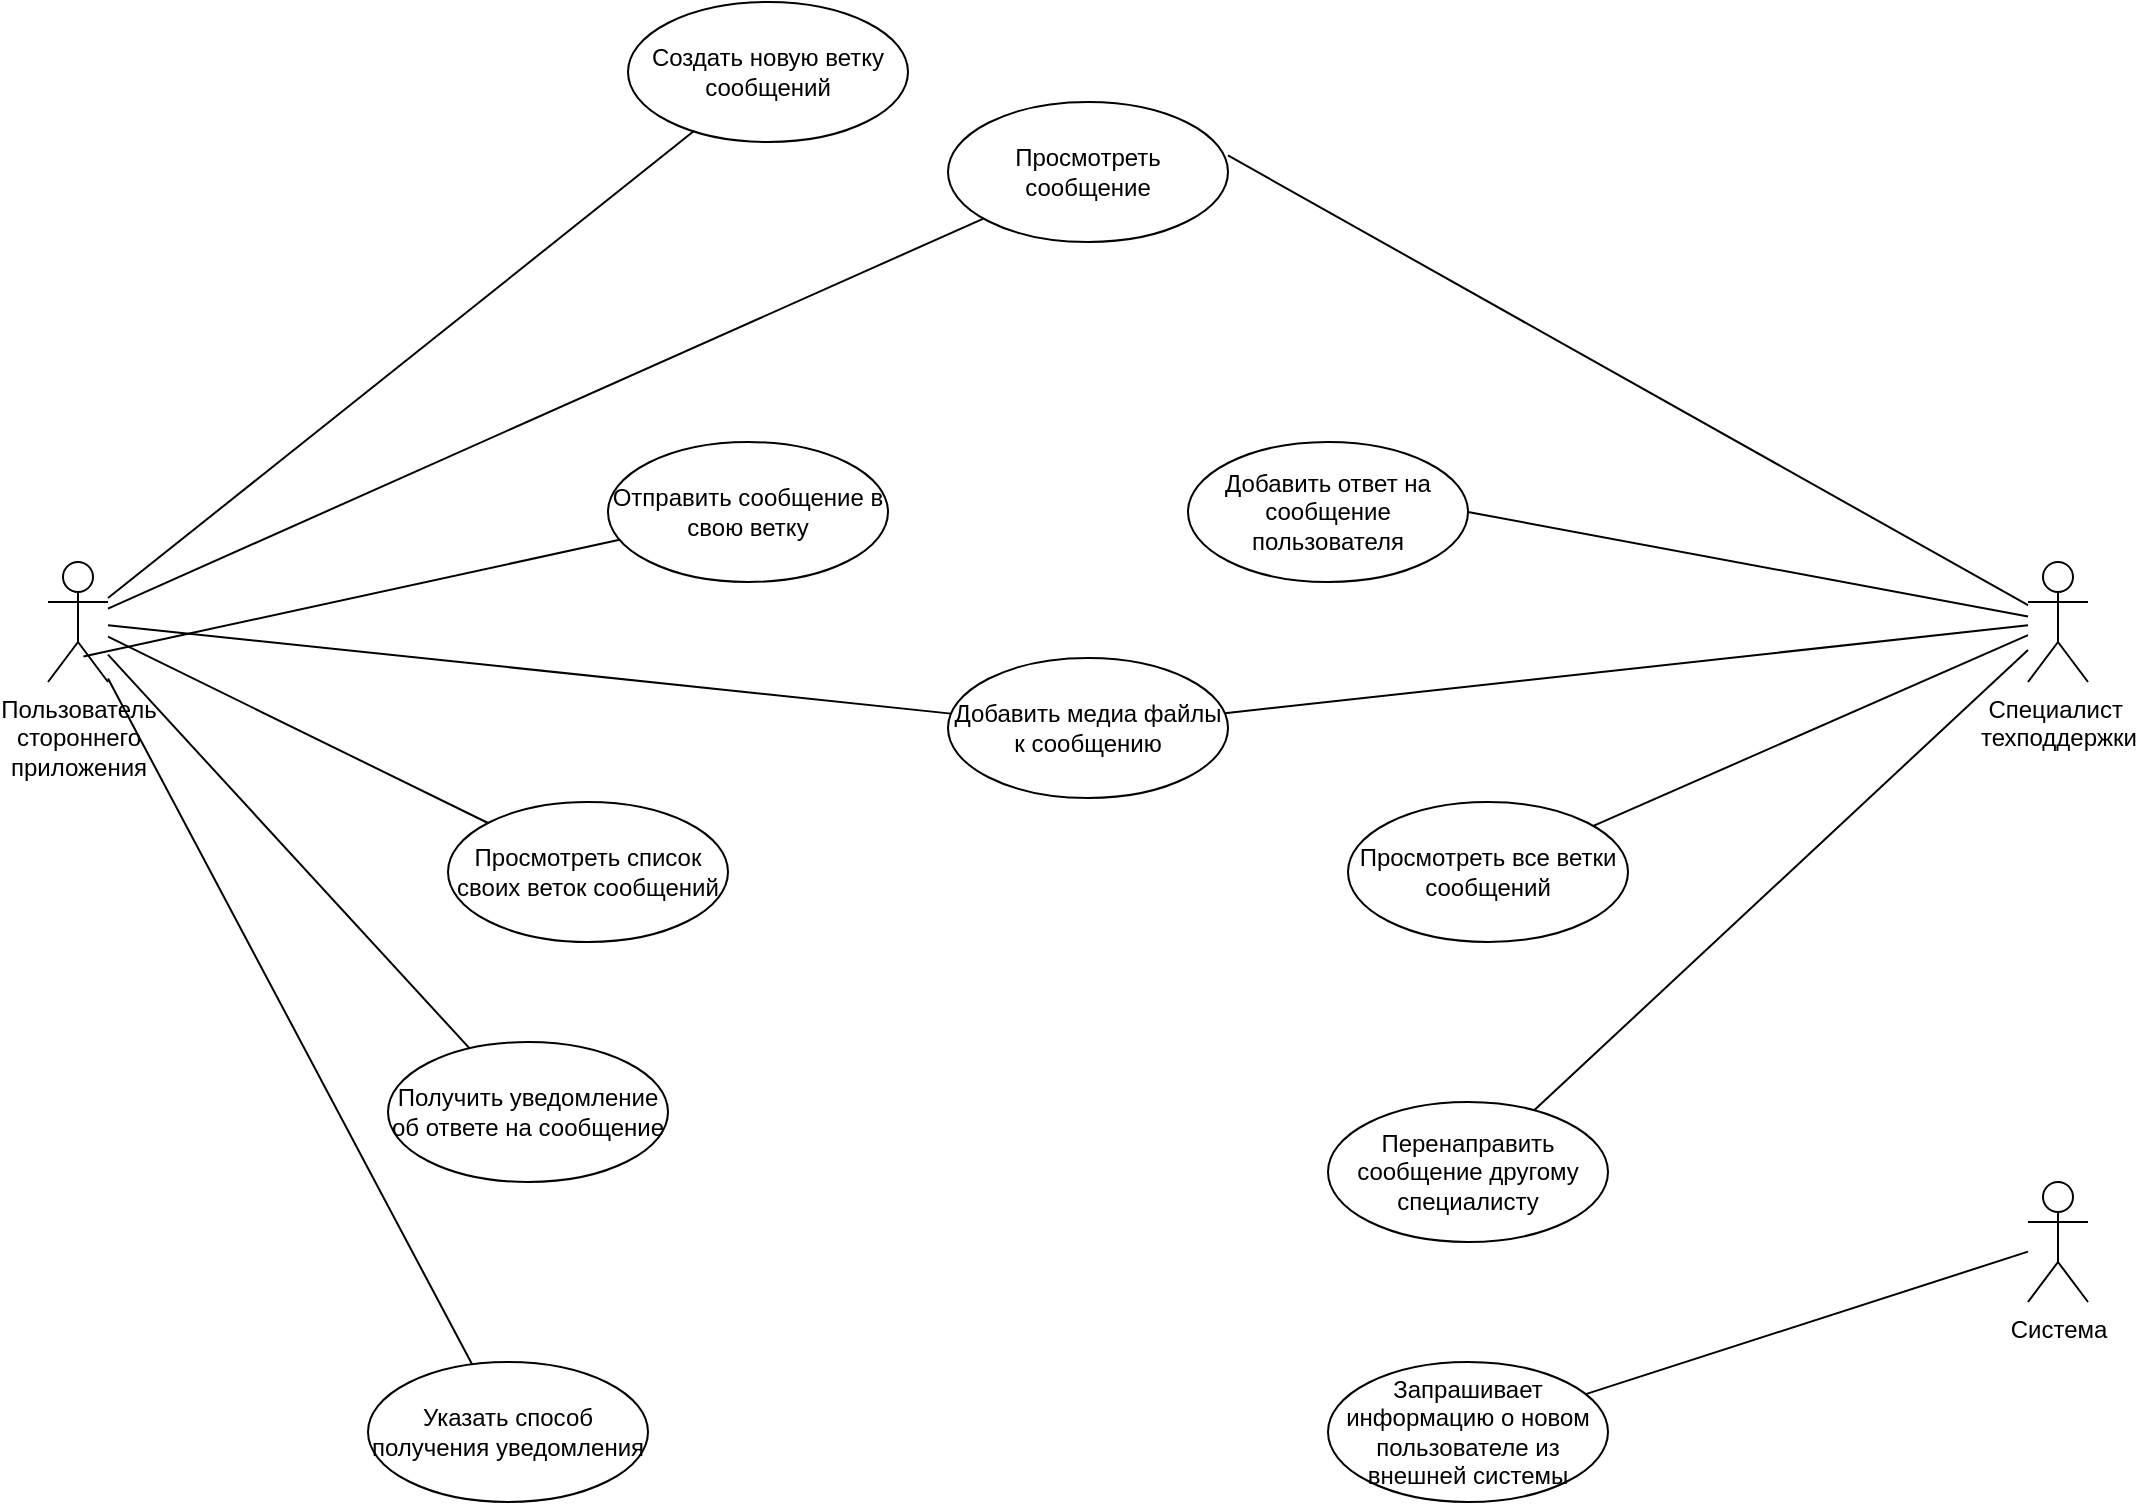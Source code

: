 <mxfile version="24.5.4" type="github" pages="3">
  <diagram name="UseCase" id="dT4z-n9Dm4nn1qvsIWwD">
    <mxGraphModel dx="1691" dy="878" grid="1" gridSize="10" guides="1" tooltips="1" connect="1" arrows="1" fold="1" page="1" pageScale="1" pageWidth="1169" pageHeight="827" math="0" shadow="0">
      <root>
        <mxCell id="0" />
        <mxCell id="1" parent="0" />
        <mxCell id="COTbKCmbvgxTM8mm0NBm-1" value="Пользователь&lt;div&gt;стороннего&lt;br&gt;&lt;div&gt;приложения&lt;br&gt;&lt;/div&gt;&lt;/div&gt;" style="shape=umlActor;verticalLabelPosition=bottom;verticalAlign=top;html=1;" vertex="1" parent="1">
          <mxGeometry x="90" y="330" width="30" height="60" as="geometry" />
        </mxCell>
        <mxCell id="COTbKCmbvgxTM8mm0NBm-2" value="Специалист&amp;nbsp;&lt;div&gt;техподдержки&lt;/div&gt;" style="shape=umlActor;verticalLabelPosition=bottom;verticalAlign=top;html=1;" vertex="1" parent="1">
          <mxGeometry x="1080" y="330" width="30" height="60" as="geometry" />
        </mxCell>
        <mxCell id="COTbKCmbvgxTM8mm0NBm-3" value="Создать новую ветку сообщений" style="ellipse;whiteSpace=wrap;html=1;" vertex="1" parent="1">
          <mxGeometry x="380" y="50" width="140" height="70" as="geometry" />
        </mxCell>
        <mxCell id="COTbKCmbvgxTM8mm0NBm-6" value="Отправить сообщение в свою ветку" style="ellipse;whiteSpace=wrap;html=1;" vertex="1" parent="1">
          <mxGeometry x="370" y="270" width="140" height="70" as="geometry" />
        </mxCell>
        <mxCell id="COTbKCmbvgxTM8mm0NBm-8" value="" style="endArrow=none;html=1;rounded=0;exitX=0.59;exitY=0.788;exitDx=0;exitDy=0;exitPerimeter=0;" edge="1" parent="1" source="COTbKCmbvgxTM8mm0NBm-1" target="COTbKCmbvgxTM8mm0NBm-6">
          <mxGeometry width="50" height="50" relative="1" as="geometry">
            <mxPoint x="670" y="421" as="sourcePoint" />
            <mxPoint x="398.382" y="262.608" as="targetPoint" />
          </mxGeometry>
        </mxCell>
        <mxCell id="COTbKCmbvgxTM8mm0NBm-9" value="" style="endArrow=none;html=1;rounded=0;" edge="1" parent="1" source="COTbKCmbvgxTM8mm0NBm-1" target="COTbKCmbvgxTM8mm0NBm-3">
          <mxGeometry width="50" height="50" relative="1" as="geometry">
            <mxPoint x="670" y="420" as="sourcePoint" />
            <mxPoint x="720" y="370" as="targetPoint" />
          </mxGeometry>
        </mxCell>
        <mxCell id="COTbKCmbvgxTM8mm0NBm-10" value="Добавить медиа файлы к сообщению" style="ellipse;whiteSpace=wrap;html=1;" vertex="1" parent="1">
          <mxGeometry x="540" y="378" width="140" height="70" as="geometry" />
        </mxCell>
        <mxCell id="COTbKCmbvgxTM8mm0NBm-11" value="Добавить ответ на сообщение пользователя" style="ellipse;whiteSpace=wrap;html=1;" vertex="1" parent="1">
          <mxGeometry x="660" y="270" width="140" height="70" as="geometry" />
        </mxCell>
        <mxCell id="COTbKCmbvgxTM8mm0NBm-12" value="Просмотреть список своих веток сообщений" style="ellipse;whiteSpace=wrap;html=1;" vertex="1" parent="1">
          <mxGeometry x="290" y="450" width="140" height="70" as="geometry" />
        </mxCell>
        <mxCell id="COTbKCmbvgxTM8mm0NBm-13" value="Просмотреть все ветки сообщений" style="ellipse;whiteSpace=wrap;html=1;" vertex="1" parent="1">
          <mxGeometry x="740" y="450" width="140" height="70" as="geometry" />
        </mxCell>
        <mxCell id="COTbKCmbvgxTM8mm0NBm-14" value="Получить уведомление об ответе на сообщение" style="ellipse;whiteSpace=wrap;html=1;" vertex="1" parent="1">
          <mxGeometry x="260" y="570" width="140" height="70" as="geometry" />
        </mxCell>
        <mxCell id="COTbKCmbvgxTM8mm0NBm-15" value="" style="endArrow=none;html=1;rounded=0;exitX=1;exitY=0.5;exitDx=0;exitDy=0;" edge="1" parent="1" source="COTbKCmbvgxTM8mm0NBm-11" target="COTbKCmbvgxTM8mm0NBm-2">
          <mxGeometry width="50" height="50" relative="1" as="geometry">
            <mxPoint x="801.677" y="242.553" as="sourcePoint" />
            <mxPoint x="720" y="371" as="targetPoint" />
          </mxGeometry>
        </mxCell>
        <mxCell id="COTbKCmbvgxTM8mm0NBm-16" value="" style="endArrow=none;html=1;rounded=0;" edge="1" parent="1" source="COTbKCmbvgxTM8mm0NBm-13" target="COTbKCmbvgxTM8mm0NBm-2">
          <mxGeometry width="50" height="50" relative="1" as="geometry">
            <mxPoint x="670" y="421" as="sourcePoint" />
            <mxPoint x="720" y="371" as="targetPoint" />
          </mxGeometry>
        </mxCell>
        <mxCell id="COTbKCmbvgxTM8mm0NBm-17" value="" style="endArrow=none;html=1;rounded=0;" edge="1" parent="1" source="COTbKCmbvgxTM8mm0NBm-10" target="COTbKCmbvgxTM8mm0NBm-2">
          <mxGeometry width="50" height="50" relative="1" as="geometry">
            <mxPoint x="670" y="421" as="sourcePoint" />
            <mxPoint x="720" y="371" as="targetPoint" />
          </mxGeometry>
        </mxCell>
        <mxCell id="COTbKCmbvgxTM8mm0NBm-18" value="" style="endArrow=none;html=1;rounded=0;" edge="1" parent="1" source="COTbKCmbvgxTM8mm0NBm-1" target="COTbKCmbvgxTM8mm0NBm-10">
          <mxGeometry width="50" height="50" relative="1" as="geometry">
            <mxPoint x="670" y="421" as="sourcePoint" />
            <mxPoint x="720" y="371" as="targetPoint" />
          </mxGeometry>
        </mxCell>
        <mxCell id="COTbKCmbvgxTM8mm0NBm-19" value="" style="endArrow=none;html=1;rounded=0;" edge="1" parent="1" source="COTbKCmbvgxTM8mm0NBm-1" target="COTbKCmbvgxTM8mm0NBm-12">
          <mxGeometry width="50" height="50" relative="1" as="geometry">
            <mxPoint x="670" y="421" as="sourcePoint" />
            <mxPoint x="720" y="371" as="targetPoint" />
          </mxGeometry>
        </mxCell>
        <mxCell id="COTbKCmbvgxTM8mm0NBm-20" value="" style="endArrow=none;html=1;rounded=0;" edge="1" parent="1" source="COTbKCmbvgxTM8mm0NBm-1" target="COTbKCmbvgxTM8mm0NBm-14">
          <mxGeometry width="50" height="50" relative="1" as="geometry">
            <mxPoint x="670" y="420" as="sourcePoint" />
            <mxPoint x="720" y="370" as="targetPoint" />
          </mxGeometry>
        </mxCell>
        <mxCell id="COTbKCmbvgxTM8mm0NBm-21" value="Перенаправить сообщение другому специалисту" style="ellipse;whiteSpace=wrap;html=1;" vertex="1" parent="1">
          <mxGeometry x="730" y="600" width="140" height="70" as="geometry" />
        </mxCell>
        <mxCell id="COTbKCmbvgxTM8mm0NBm-22" value="" style="endArrow=none;html=1;rounded=0;" edge="1" parent="1" source="COTbKCmbvgxTM8mm0NBm-21" target="COTbKCmbvgxTM8mm0NBm-2">
          <mxGeometry width="50" height="50" relative="1" as="geometry">
            <mxPoint x="670" y="420" as="sourcePoint" />
            <mxPoint x="720" y="370" as="targetPoint" />
          </mxGeometry>
        </mxCell>
        <mxCell id="COTbKCmbvgxTM8mm0NBm-24" value="Указать способ получения уведомления" style="ellipse;whiteSpace=wrap;html=1;" vertex="1" parent="1">
          <mxGeometry x="250" y="730" width="140" height="70" as="geometry" />
        </mxCell>
        <mxCell id="COTbKCmbvgxTM8mm0NBm-25" value="" style="endArrow=none;html=1;rounded=0;" edge="1" parent="1" source="COTbKCmbvgxTM8mm0NBm-1" target="COTbKCmbvgxTM8mm0NBm-24">
          <mxGeometry width="50" height="50" relative="1" as="geometry">
            <mxPoint x="670" y="420" as="sourcePoint" />
            <mxPoint x="720" y="370" as="targetPoint" />
          </mxGeometry>
        </mxCell>
        <mxCell id="COTbKCmbvgxTM8mm0NBm-26" value="Просмотреть сообщение" style="ellipse;whiteSpace=wrap;html=1;" vertex="1" parent="1">
          <mxGeometry x="540" y="100" width="140" height="70" as="geometry" />
        </mxCell>
        <mxCell id="COTbKCmbvgxTM8mm0NBm-27" value="" style="endArrow=none;html=1;rounded=0;" edge="1" parent="1" source="COTbKCmbvgxTM8mm0NBm-1" target="COTbKCmbvgxTM8mm0NBm-26">
          <mxGeometry width="50" height="50" relative="1" as="geometry">
            <mxPoint x="670" y="420" as="sourcePoint" />
            <mxPoint x="720" y="370" as="targetPoint" />
          </mxGeometry>
        </mxCell>
        <mxCell id="COTbKCmbvgxTM8mm0NBm-28" value="" style="endArrow=none;html=1;rounded=0;exitX=1;exitY=0.382;exitDx=0;exitDy=0;exitPerimeter=0;" edge="1" parent="1" source="COTbKCmbvgxTM8mm0NBm-26" target="COTbKCmbvgxTM8mm0NBm-2">
          <mxGeometry width="50" height="50" relative="1" as="geometry">
            <mxPoint x="670" y="420" as="sourcePoint" />
            <mxPoint x="720" y="370" as="targetPoint" />
          </mxGeometry>
        </mxCell>
        <mxCell id="w7ZiDRqTjVx5oelL68iP-1" value="Система" style="shape=umlActor;verticalLabelPosition=bottom;verticalAlign=top;html=1;" vertex="1" parent="1">
          <mxGeometry x="1080" y="640" width="30" height="60" as="geometry" />
        </mxCell>
        <mxCell id="w7ZiDRqTjVx5oelL68iP-2" value="Запрашивает информацию о новом пользователе из внешней системы" style="ellipse;whiteSpace=wrap;html=1;" vertex="1" parent="1">
          <mxGeometry x="730" y="730" width="140" height="70" as="geometry" />
        </mxCell>
        <mxCell id="w7ZiDRqTjVx5oelL68iP-3" value="" style="endArrow=none;html=1;rounded=0;" edge="1" parent="1" source="w7ZiDRqTjVx5oelL68iP-2" target="w7ZiDRqTjVx5oelL68iP-1">
          <mxGeometry width="50" height="50" relative="1" as="geometry">
            <mxPoint x="670" y="540" as="sourcePoint" />
            <mxPoint x="720" y="490" as="targetPoint" />
          </mxGeometry>
        </mxCell>
      </root>
    </mxGraphModel>
  </diagram>
  <diagram id="sGwy-aG1SdwQxyOtd5P0" name="Аутентификация приложений">
    <mxGraphModel dx="1524" dy="878" grid="1" gridSize="10" guides="1" tooltips="1" connect="1" arrows="1" fold="1" page="1" pageScale="1" pageWidth="1169" pageHeight="827" math="0" shadow="0">
      <root>
        <mxCell id="0" />
        <mxCell id="1" parent="0" />
        <mxCell id="J9kptS9C76BoGvd7A87M-25" value="" style="rounded=0;whiteSpace=wrap;html=1;fillColor=#dae8fc;strokeColor=#6c8ebf;" vertex="1" parent="1">
          <mxGeometry x="4.53" y="160" width="555.47" height="640" as="geometry" />
        </mxCell>
        <mxCell id="J9kptS9C76BoGvd7A87M-24" value="" style="rounded=0;whiteSpace=wrap;html=1;fillColor=#f8cecc;strokeColor=#b85450;" vertex="1" parent="1">
          <mxGeometry x="680" y="150" width="480" height="650" as="geometry" />
        </mxCell>
        <mxCell id="J9kptS9C76BoGvd7A87M-1" value="Приложение" style="image;sketch=0;aspect=fixed;html=1;points=[];align=center;fontSize=12;image=img/lib/mscae/CustomDomain.svg;" vertex="1" parent="1">
          <mxGeometry x="185" y="200" width="119.05" height="100" as="geometry" />
        </mxCell>
        <mxCell id="J9kptS9C76BoGvd7A87M-2" value="Основной&amp;nbsp;&lt;div&gt;backend&amp;nbsp;&lt;/div&gt;&lt;div&gt;приложения&lt;/div&gt;" style="image;sketch=0;aspect=fixed;html=1;points=[];align=center;fontSize=12;image=img/lib/mscae/App_Services.svg;" vertex="1" parent="1">
          <mxGeometry x="219.53" y="528" width="50" height="50" as="geometry" />
        </mxCell>
        <mxCell id="J9kptS9C76BoGvd7A87M-3" value="UI для&amp;nbsp;&lt;div&gt;ввода логина/пароля&lt;/div&gt;" style="image;sketch=0;aspect=fixed;html=1;points=[];align=center;fontSize=12;image=img/lib/mscae/CustomDomain.svg;" vertex="1" parent="1">
          <mxGeometry x="805" y="200" width="119.05" height="100" as="geometry" />
        </mxCell>
        <mxCell id="J9kptS9C76BoGvd7A87M-4" value="Backend сервиса&amp;nbsp;&lt;div&gt;авторизации&lt;/div&gt;" style="image;sketch=0;aspect=fixed;html=1;points=[];align=center;fontSize=12;image=img/lib/mscae/App_Services.svg;" vertex="1" parent="1">
          <mxGeometry x="839.53" y="520" width="50" height="50" as="geometry" />
        </mxCell>
        <mxCell id="J9kptS9C76BoGvd7A87M-5" value="Основная БД&lt;div&gt;приложения&lt;/div&gt;" style="image;sketch=0;aspect=fixed;html=1;points=[];align=center;fontSize=12;image=img/lib/mscae/SQL_Servers.svg;" vertex="1" parent="1">
          <mxGeometry x="385" y="630" width="50" height="50" as="geometry" />
        </mxCell>
        <mxCell id="J9kptS9C76BoGvd7A87M-6" value="БД сервиса&amp;nbsp;&lt;div&gt;авторизации&lt;/div&gt;" style="image;sketch=0;aspect=fixed;html=1;points=[];align=center;fontSize=12;image=img/lib/mscae/SQL_Servers.svg;" vertex="1" parent="1">
          <mxGeometry x="715" y="630" width="50" height="50" as="geometry" />
        </mxCell>
        <mxCell id="J9kptS9C76BoGvd7A87M-7" value="" style="endArrow=classic;html=1;rounded=0;" edge="1" parent="1" source="J9kptS9C76BoGvd7A87M-1" target="J9kptS9C76BoGvd7A87M-3">
          <mxGeometry width="50" height="50" relative="1" as="geometry">
            <mxPoint x="495" y="480" as="sourcePoint" />
            <mxPoint x="545" y="430" as="targetPoint" />
            <Array as="points">
              <mxPoint x="245" y="110" />
              <mxPoint x="865" y="110" />
            </Array>
          </mxGeometry>
        </mxCell>
        <mxCell id="J9kptS9C76BoGvd7A87M-8" value="1) Основное приложение перенаправляет пользователя&amp;nbsp;&lt;div&gt;на специальный сайт для ввода логина/пароля&lt;/div&gt;" style="edgeLabel;html=1;align=center;verticalAlign=middle;resizable=0;points=[];" vertex="1" connectable="0" parent="J9kptS9C76BoGvd7A87M-7">
          <mxGeometry x="-0.299" y="-2" relative="1" as="geometry">
            <mxPoint as="offset" />
          </mxGeometry>
        </mxCell>
        <mxCell id="J9kptS9C76BoGvd7A87M-10" value="" style="endArrow=classic;html=1;rounded=0;" edge="1" parent="1" source="J9kptS9C76BoGvd7A87M-3" target="J9kptS9C76BoGvd7A87M-4">
          <mxGeometry width="50" height="50" relative="1" as="geometry">
            <mxPoint x="495" y="480" as="sourcePoint" />
            <mxPoint x="545" y="430" as="targetPoint" />
          </mxGeometry>
        </mxCell>
        <mxCell id="J9kptS9C76BoGvd7A87M-11" value="2) у сервиса запрашивается правильность&lt;div&gt;полученных credentials (креды)&lt;/div&gt;" style="edgeLabel;html=1;align=center;verticalAlign=middle;resizable=0;points=[];" vertex="1" connectable="0" parent="J9kptS9C76BoGvd7A87M-10">
          <mxGeometry x="-0.073" y="1" relative="1" as="geometry">
            <mxPoint as="offset" />
          </mxGeometry>
        </mxCell>
        <mxCell id="J9kptS9C76BoGvd7A87M-12" value="" style="endArrow=classic;html=1;rounded=0;" edge="1" parent="1" source="J9kptS9C76BoGvd7A87M-4" target="J9kptS9C76BoGvd7A87M-3">
          <mxGeometry width="50" height="50" relative="1" as="geometry">
            <mxPoint x="675" y="530" as="sourcePoint" />
            <mxPoint x="545" y="430" as="targetPoint" />
            <Array as="points">
              <mxPoint x="1065" y="550" />
              <mxPoint x="1065" y="250" />
            </Array>
          </mxGeometry>
        </mxCell>
        <mxCell id="J9kptS9C76BoGvd7A87M-13" value="3) Если все ОК заводится сессия в&amp;nbsp;&lt;div&gt;редисе + пользаку отдаётся кука с&amp;nbsp;&lt;/div&gt;&lt;div&gt;зашифрованным и&amp;nbsp;&lt;/div&gt;&lt;div&gt;подписанным session_id&lt;br&gt;&lt;/div&gt;" style="edgeLabel;html=1;align=center;verticalAlign=middle;resizable=0;points=[];" vertex="1" connectable="0" parent="J9kptS9C76BoGvd7A87M-12">
          <mxGeometry x="0.116" y="-1" relative="1" as="geometry">
            <mxPoint as="offset" />
          </mxGeometry>
        </mxCell>
        <mxCell id="J9kptS9C76BoGvd7A87M-14" value="" style="endArrow=classic;html=1;rounded=0;" edge="1" parent="1" source="J9kptS9C76BoGvd7A87M-3" target="J9kptS9C76BoGvd7A87M-1">
          <mxGeometry width="50" height="50" relative="1" as="geometry">
            <mxPoint x="715" y="290" as="sourcePoint" />
            <mxPoint x="365" y="230" as="targetPoint" />
          </mxGeometry>
        </mxCell>
        <mxCell id="J9kptS9C76BoGvd7A87M-15" value="4) Возвращает одноразовый код, который уже обменивается на jwt;" style="edgeLabel;html=1;align=center;verticalAlign=middle;resizable=0;points=[];" vertex="1" connectable="0" parent="J9kptS9C76BoGvd7A87M-14">
          <mxGeometry x="0.005" y="2" relative="1" as="geometry">
            <mxPoint as="offset" />
          </mxGeometry>
        </mxCell>
        <mxCell id="J9kptS9C76BoGvd7A87M-16" value="" style="endArrow=classic;startArrow=classic;html=1;rounded=0;entryX=0.02;entryY=0.48;entryDx=0;entryDy=0;entryPerimeter=0;" edge="1" parent="1" source="J9kptS9C76BoGvd7A87M-5" target="J9kptS9C76BoGvd7A87M-6">
          <mxGeometry width="50" height="50" relative="1" as="geometry">
            <mxPoint x="715" y="470" as="sourcePoint" />
            <mxPoint x="765" y="420" as="targetPoint" />
          </mxGeometry>
        </mxCell>
        <mxCell id="J9kptS9C76BoGvd7A87M-17" value="Работает какая то синхронизация&amp;nbsp;&lt;div&gt;по пользователям приложения,&amp;nbsp;&lt;/div&gt;&lt;div&gt;т.к. они хранятся в обеих системах&lt;/div&gt;" style="edgeLabel;html=1;align=center;verticalAlign=middle;resizable=0;points=[];" vertex="1" connectable="0" parent="J9kptS9C76BoGvd7A87M-16">
          <mxGeometry x="-0.075" y="-2" relative="1" as="geometry">
            <mxPoint as="offset" />
          </mxGeometry>
        </mxCell>
        <mxCell id="J9kptS9C76BoGvd7A87M-18" value="" style="endArrow=classic;html=1;rounded=0;exitX=0.509;exitY=0.8;exitDx=0;exitDy=0;exitPerimeter=0;" edge="1" parent="1" source="J9kptS9C76BoGvd7A87M-4" target="J9kptS9C76BoGvd7A87M-6">
          <mxGeometry width="50" height="50" relative="1" as="geometry">
            <mxPoint x="715" y="470" as="sourcePoint" />
            <mxPoint x="765" y="420" as="targetPoint" />
          </mxGeometry>
        </mxCell>
        <mxCell id="J9kptS9C76BoGvd7A87M-19" value="" style="endArrow=classic;html=1;rounded=0;" edge="1" parent="1" source="J9kptS9C76BoGvd7A87M-1" target="J9kptS9C76BoGvd7A87M-2">
          <mxGeometry width="50" height="50" relative="1" as="geometry">
            <mxPoint x="765" y="470" as="sourcePoint" />
            <mxPoint x="815" y="420" as="targetPoint" />
            <Array as="points">
              <mxPoint x="105" y="250" />
              <mxPoint x="105" y="550" />
            </Array>
          </mxGeometry>
        </mxCell>
        <mxCell id="J9kptS9C76BoGvd7A87M-20" value="5) Приложение (UI) использует&amp;nbsp;&lt;div&gt;данный jwt для&amp;nbsp;&lt;/div&gt;&lt;div&gt;аутентификации в бэкенде&lt;/div&gt;" style="edgeLabel;html=1;align=center;verticalAlign=middle;resizable=0;points=[];" vertex="1" connectable="0" parent="J9kptS9C76BoGvd7A87M-19">
          <mxGeometry x="-0.191" relative="1" as="geometry">
            <mxPoint as="offset" />
          </mxGeometry>
        </mxCell>
        <mxCell id="J9kptS9C76BoGvd7A87M-21" value="" style="endArrow=classic;startArrow=classic;html=1;rounded=0;entryX=0.004;entryY=0.44;entryDx=0;entryDy=0;entryPerimeter=0;" edge="1" parent="1" source="J9kptS9C76BoGvd7A87M-2" target="J9kptS9C76BoGvd7A87M-5">
          <mxGeometry width="50" height="50" relative="1" as="geometry">
            <mxPoint x="245" y="590" as="sourcePoint" />
            <mxPoint x="295" y="540" as="targetPoint" />
          </mxGeometry>
        </mxCell>
        <mxCell id="J9kptS9C76BoGvd7A87M-22" value="" style="endArrow=classic;html=1;rounded=0;" edge="1" parent="1" source="J9kptS9C76BoGvd7A87M-2" target="J9kptS9C76BoGvd7A87M-1">
          <mxGeometry width="50" height="50" relative="1" as="geometry">
            <mxPoint x="455" y="510" as="sourcePoint" />
            <mxPoint x="505" y="460" as="targetPoint" />
            <Array as="points">
              <mxPoint x="375" y="550" />
              <mxPoint x="375" y="250" />
            </Array>
          </mxGeometry>
        </mxCell>
        <mxCell id="J9kptS9C76BoGvd7A87M-23" value="6) backend на основе&amp;nbsp;&lt;div&gt;токена подтверждает подлинность&amp;nbsp;&lt;/div&gt;&lt;div&gt;пользователя и дальше&amp;nbsp;&lt;/div&gt;&lt;div&gt;производит проверку прав доступа&lt;/div&gt;" style="edgeLabel;html=1;align=center;verticalAlign=middle;resizable=0;points=[];" vertex="1" connectable="0" parent="J9kptS9C76BoGvd7A87M-22">
          <mxGeometry x="0.116" relative="1" as="geometry">
            <mxPoint as="offset" />
          </mxGeometry>
        </mxCell>
      </root>
    </mxGraphModel>
  </diagram>
  <diagram id="7TkBsIDImTZ4kCWhit2y" name="Последовательность">
    <mxGraphModel dx="1306" dy="678" grid="1" gridSize="10" guides="1" tooltips="1" connect="1" arrows="1" fold="1" page="1" pageScale="1" pageWidth="1169" pageHeight="827" math="0" shadow="0">
      <root>
        <mxCell id="0" />
        <mxCell id="1" parent="0" />
        <mxCell id="0tCpti0_q01T19mOi2_m-1" value="Пользователь&lt;div&gt;внешнего приложения&lt;/div&gt;" style="shape=umlLifeline;perimeter=lifelinePerimeter;whiteSpace=wrap;html=1;container=1;dropTarget=0;collapsible=0;recursiveResize=0;outlineConnect=0;portConstraint=eastwest;newEdgeStyle={&quot;curved&quot;:0,&quot;rounded&quot;:0};" vertex="1" parent="1">
          <mxGeometry x="60" y="50" width="100" height="760" as="geometry" />
        </mxCell>
        <mxCell id="0tCpti0_q01T19mOi2_m-5" value="" style="html=1;points=[[0,0,0,0,5],[0,1,0,0,-5],[1,0,0,0,5],[1,1,0,0,-5]];perimeter=orthogonalPerimeter;outlineConnect=0;targetShapes=umlLifeline;portConstraint=eastwest;newEdgeStyle={&quot;curved&quot;:0,&quot;rounded&quot;:0};" vertex="1" parent="0tCpti0_q01T19mOi2_m-1">
          <mxGeometry x="45" y="80" width="10" height="80" as="geometry" />
        </mxCell>
        <mxCell id="0tCpti0_q01T19mOi2_m-12" value="" style="html=1;points=[[0,0,0,0,5],[0,1,0,0,-5],[1,0,0,0,5],[1,1,0,0,-5]];perimeter=orthogonalPerimeter;outlineConnect=0;targetShapes=umlLifeline;portConstraint=eastwest;newEdgeStyle={&quot;curved&quot;:0,&quot;rounded&quot;:0};" vertex="1" parent="0tCpti0_q01T19mOi2_m-1">
          <mxGeometry x="45" y="200" width="10" height="80" as="geometry" />
        </mxCell>
        <mxCell id="0tCpti0_q01T19mOi2_m-16" value="" style="html=1;points=[[0,0,0,0,5],[0,1,0,0,-5],[1,0,0,0,5],[1,1,0,0,-5]];perimeter=orthogonalPerimeter;outlineConnect=0;targetShapes=umlLifeline;portConstraint=eastwest;newEdgeStyle={&quot;curved&quot;:0,&quot;rounded&quot;:0};" vertex="1" parent="0tCpti0_q01T19mOi2_m-1">
          <mxGeometry x="45" y="340" width="10" height="80" as="geometry" />
        </mxCell>
        <mxCell id="0tCpti0_q01T19mOi2_m-24" value="" style="html=1;points=[[0,0,0,0,5],[0,1,0,0,-5],[1,0,0,0,5],[1,1,0,0,-5]];perimeter=orthogonalPerimeter;outlineConnect=0;targetShapes=umlLifeline;portConstraint=eastwest;newEdgeStyle={&quot;curved&quot;:0,&quot;rounded&quot;:0};" vertex="1" parent="0tCpti0_q01T19mOi2_m-1">
          <mxGeometry x="45" y="617" width="10" height="80" as="geometry" />
        </mxCell>
        <mxCell id="0tCpti0_q01T19mOi2_m-26" value="Пока не&amp;nbsp;&lt;div&gt;надоест&lt;/div&gt;" style="html=1;verticalAlign=bottom;endArrow=block;curved=0;rounded=0;" edge="1" parent="0tCpti0_q01T19mOi2_m-1" source="0tCpti0_q01T19mOi2_m-24" target="0tCpti0_q01T19mOi2_m-12">
          <mxGeometry x="-0.051" width="80" relative="1" as="geometry">
            <mxPoint x="25" y="617" as="sourcePoint" />
            <mxPoint x="-10" y="470" as="targetPoint" />
            <Array as="points">
              <mxPoint x="-20" y="620" />
              <mxPoint x="-20" y="540" />
              <mxPoint x="-20" y="250" />
            </Array>
            <mxPoint as="offset" />
          </mxGeometry>
        </mxCell>
        <mxCell id="0tCpti0_q01T19mOi2_m-27" value="" style="html=1;points=[[0,0,0,0,5],[0,1,0,0,-5],[1,0,0,0,5],[1,1,0,0,-5]];perimeter=orthogonalPerimeter;outlineConnect=0;targetShapes=umlLifeline;portConstraint=eastwest;newEdgeStyle={&quot;curved&quot;:0,&quot;rounded&quot;:0};" vertex="1" parent="0tCpti0_q01T19mOi2_m-1">
          <mxGeometry x="45" y="717" width="10" height="40" as="geometry" />
        </mxCell>
        <mxCell id="0tCpti0_q01T19mOi2_m-28" value="Ответ получен,&amp;nbsp;&lt;div&gt;общение по теме завершено&lt;/div&gt;" style="html=1;align=left;spacingLeft=2;endArrow=block;rounded=0;edgeStyle=orthogonalEdgeStyle;curved=0;rounded=0;" edge="1" target="0tCpti0_q01T19mOi2_m-27" parent="0tCpti0_q01T19mOi2_m-1">
          <mxGeometry relative="1" as="geometry">
            <mxPoint x="50" y="697" as="sourcePoint" />
            <Array as="points">
              <mxPoint x="80" y="727" />
            </Array>
          </mxGeometry>
        </mxCell>
        <mxCell id="0tCpti0_q01T19mOi2_m-2" value="Техподдержка" style="shape=umlLifeline;perimeter=lifelinePerimeter;whiteSpace=wrap;html=1;container=1;dropTarget=0;collapsible=0;recursiveResize=0;outlineConnect=0;portConstraint=eastwest;newEdgeStyle={&quot;curved&quot;:0,&quot;rounded&quot;:0};" vertex="1" parent="1">
          <mxGeometry x="940" y="50" width="100" height="680" as="geometry" />
        </mxCell>
        <mxCell id="0tCpti0_q01T19mOi2_m-17" value="" style="html=1;points=[[0,0,0,0,5],[0,1,0,0,-5],[1,0,0,0,5],[1,1,0,0,-5]];perimeter=orthogonalPerimeter;outlineConnect=0;targetShapes=umlLifeline;portConstraint=eastwest;newEdgeStyle={&quot;curved&quot;:0,&quot;rounded&quot;:0};" vertex="1" parent="0tCpti0_q01T19mOi2_m-2">
          <mxGeometry x="45" y="360" width="10" height="80" as="geometry" />
        </mxCell>
        <mxCell id="0tCpti0_q01T19mOi2_m-21" value="" style="html=1;points=[[0,0,0,0,5],[0,1,0,0,-5],[1,0,0,0,5],[1,1,0,0,-5]];perimeter=orthogonalPerimeter;outlineConnect=0;targetShapes=umlLifeline;portConstraint=eastwest;newEdgeStyle={&quot;curved&quot;:0,&quot;rounded&quot;:0};" vertex="1" parent="0tCpti0_q01T19mOi2_m-2">
          <mxGeometry x="45" y="490" width="10" height="80" as="geometry" />
        </mxCell>
        <mxCell id="0tCpti0_q01T19mOi2_m-3" value="Приложение" style="shape=umlLifeline;perimeter=lifelinePerimeter;whiteSpace=wrap;html=1;container=1;dropTarget=0;collapsible=0;recursiveResize=0;outlineConnect=0;portConstraint=eastwest;newEdgeStyle={&quot;curved&quot;:0,&quot;rounded&quot;:0};" vertex="1" parent="1">
          <mxGeometry x="535" y="50" width="100" height="770" as="geometry" />
        </mxCell>
        <mxCell id="0tCpti0_q01T19mOi2_m-9" value="" style="html=1;points=[[0,0,0,0,5],[0,1,0,0,-5],[1,0,0,0,5],[1,1,0,0,-5]];perimeter=orthogonalPerimeter;outlineConnect=0;targetShapes=umlLifeline;portConstraint=eastwest;newEdgeStyle={&quot;curved&quot;:0,&quot;rounded&quot;:0};" vertex="1" parent="0tCpti0_q01T19mOi2_m-3">
          <mxGeometry x="45" y="140" width="10" height="80" as="geometry" />
        </mxCell>
        <mxCell id="0tCpti0_q01T19mOi2_m-13" value="" style="html=1;points=[[0,0,0,0,5],[0,1,0,0,-5],[1,0,0,0,5],[1,1,0,0,-5]];perimeter=orthogonalPerimeter;outlineConnect=0;targetShapes=umlLifeline;portConstraint=eastwest;newEdgeStyle={&quot;curved&quot;:0,&quot;rounded&quot;:0};" vertex="1" parent="0tCpti0_q01T19mOi2_m-3">
          <mxGeometry x="45" y="270" width="10" height="80" as="geometry" />
        </mxCell>
        <mxCell id="0tCpti0_q01T19mOi2_m-18" value="" style="html=1;points=[[0,0,0,0,5],[0,1,0,0,-5],[1,0,0,0,5],[1,1,0,0,-5]];perimeter=orthogonalPerimeter;outlineConnect=0;targetShapes=umlLifeline;portConstraint=eastwest;newEdgeStyle={&quot;curved&quot;:0,&quot;rounded&quot;:0};" vertex="1" parent="0tCpti0_q01T19mOi2_m-3">
          <mxGeometry x="45" y="420" width="10" height="80" as="geometry" />
        </mxCell>
        <mxCell id="0tCpti0_q01T19mOi2_m-22" value="" style="html=1;points=[[0,0,0,0,5],[0,1,0,0,-5],[1,0,0,0,5],[1,1,0,0,-5]];perimeter=orthogonalPerimeter;outlineConnect=0;targetShapes=umlLifeline;portConstraint=eastwest;newEdgeStyle={&quot;curved&quot;:0,&quot;rounded&quot;:0};" vertex="1" parent="0tCpti0_q01T19mOi2_m-3">
          <mxGeometry x="45" y="560" width="10" height="80" as="geometry" />
        </mxCell>
        <mxCell id="0tCpti0_q01T19mOi2_m-29" value="" style="html=1;points=[[0,0,0,0,5],[0,1,0,0,-5],[1,0,0,0,5],[1,1,0,0,-5]];perimeter=orthogonalPerimeter;outlineConnect=0;targetShapes=umlLifeline;portConstraint=eastwest;newEdgeStyle={&quot;curved&quot;:0,&quot;rounded&quot;:0};" vertex="1" parent="0tCpti0_q01T19mOi2_m-3">
          <mxGeometry x="45" y="690" width="10" height="80" as="geometry" />
        </mxCell>
        <mxCell id="0tCpti0_q01T19mOi2_m-10" value="Создает ветку (новое сообщение)" style="html=1;verticalAlign=bottom;endArrow=block;curved=0;rounded=0;entryX=0;entryY=0;entryDx=0;entryDy=5;exitX=1.3;exitY=0.75;exitDx=0;exitDy=0;exitPerimeter=0;" edge="1" target="0tCpti0_q01T19mOi2_m-9" parent="1" source="0tCpti0_q01T19mOi2_m-5">
          <mxGeometry relative="1" as="geometry">
            <mxPoint x="510" y="225" as="sourcePoint" />
          </mxGeometry>
        </mxCell>
        <mxCell id="0tCpti0_q01T19mOi2_m-11" value="Возвращается идентификатор ветки" style="html=1;verticalAlign=bottom;endArrow=open;dashed=1;endSize=8;curved=0;rounded=0;exitX=0;exitY=1;exitDx=0;exitDy=-5;" edge="1" source="0tCpti0_q01T19mOi2_m-9" parent="1" target="0tCpti0_q01T19mOi2_m-12">
          <mxGeometry relative="1" as="geometry">
            <mxPoint x="510" y="295" as="targetPoint" />
          </mxGeometry>
        </mxCell>
        <mxCell id="0tCpti0_q01T19mOi2_m-14" value="Дополняет сообщение, добавляет файл" style="html=1;verticalAlign=bottom;endArrow=block;curved=0;rounded=0;entryX=0;entryY=0;entryDx=0;entryDy=5;exitX=1;exitY=1;exitDx=0;exitDy=-5;exitPerimeter=0;" edge="1" target="0tCpti0_q01T19mOi2_m-13" parent="1" source="0tCpti0_q01T19mOi2_m-12">
          <mxGeometry relative="1" as="geometry">
            <mxPoint x="510" y="325" as="sourcePoint" />
          </mxGeometry>
        </mxCell>
        <mxCell id="0tCpti0_q01T19mOi2_m-15" value="return" style="html=1;verticalAlign=bottom;endArrow=open;dashed=1;endSize=8;curved=0;rounded=0;exitX=0;exitY=1;exitDx=0;exitDy=-5;" edge="1" source="0tCpti0_q01T19mOi2_m-13" parent="1" target="0tCpti0_q01T19mOi2_m-16">
          <mxGeometry relative="1" as="geometry">
            <mxPoint x="510" y="395" as="targetPoint" />
          </mxGeometry>
        </mxCell>
        <mxCell id="0tCpti0_q01T19mOi2_m-19" value="Запрашивает список веток которые не завершены" style="html=1;verticalAlign=bottom;endArrow=block;curved=0;rounded=0;entryX=0;entryY=0;entryDx=0;entryDy=5;" edge="1" target="0tCpti0_q01T19mOi2_m-18" parent="1" source="0tCpti0_q01T19mOi2_m-17">
          <mxGeometry relative="1" as="geometry">
            <mxPoint x="510" y="475" as="sourcePoint" />
          </mxGeometry>
        </mxCell>
        <mxCell id="0tCpti0_q01T19mOi2_m-20" value="return" style="html=1;verticalAlign=bottom;endArrow=open;dashed=1;endSize=8;curved=0;rounded=0;exitX=0;exitY=1;exitDx=0;exitDy=-5;" edge="1" source="0tCpti0_q01T19mOi2_m-18" parent="1" target="0tCpti0_q01T19mOi2_m-2">
          <mxGeometry relative="1" as="geometry">
            <mxPoint x="510" y="545" as="targetPoint" />
          </mxGeometry>
        </mxCell>
        <mxCell id="0tCpti0_q01T19mOi2_m-23" value="Дает ответ в какой то ветке сообщений" style="html=1;verticalAlign=bottom;endArrow=block;curved=0;rounded=0;exitX=0.5;exitY=0.875;exitDx=0;exitDy=0;exitPerimeter=0;" edge="1" parent="1" source="0tCpti0_q01T19mOi2_m-21" target="0tCpti0_q01T19mOi2_m-22">
          <mxGeometry width="80" relative="1" as="geometry">
            <mxPoint x="660" y="560" as="sourcePoint" />
            <mxPoint x="740" y="560" as="targetPoint" />
          </mxGeometry>
        </mxCell>
        <mxCell id="0tCpti0_q01T19mOi2_m-25" value="Уведомляет пользователя о новом сообщении в ветке" style="html=1;verticalAlign=bottom;startArrow=circle;startFill=1;endArrow=open;startSize=6;endSize=8;curved=0;rounded=0;" edge="1" parent="1" source="0tCpti0_q01T19mOi2_m-22" target="0tCpti0_q01T19mOi2_m-24">
          <mxGeometry width="80" relative="1" as="geometry">
            <mxPoint x="380" y="500" as="sourcePoint" />
            <mxPoint x="460" y="500" as="targetPoint" />
          </mxGeometry>
        </mxCell>
        <mxCell id="0tCpti0_q01T19mOi2_m-30" value="Закрытие ветки" style="html=1;verticalAlign=bottom;startArrow=oval;startFill=1;endArrow=block;startSize=8;curved=0;rounded=0;" edge="1" parent="1">
          <mxGeometry width="60" relative="1" as="geometry">
            <mxPoint x="115" y="802" as="sourcePoint" />
            <mxPoint x="584.5" y="802" as="targetPoint" />
          </mxGeometry>
        </mxCell>
        <mxCell id="3Mn6-717ozyCp0esoHRp-1" value="Внешнее приложение" style="shape=umlLifeline;perimeter=lifelinePerimeter;whiteSpace=wrap;html=1;container=1;dropTarget=0;collapsible=0;recursiveResize=0;outlineConnect=0;portConstraint=eastwest;newEdgeStyle={&quot;curved&quot;:0,&quot;rounded&quot;:0};" vertex="1" parent="1">
          <mxGeometry x="770" y="50" width="100" height="300" as="geometry" />
        </mxCell>
        <mxCell id="3Mn6-717ozyCp0esoHRp-2" value="" style="html=1;points=[[0,0,0,0,5],[0,1,0,0,-5],[1,0,0,0,5],[1,1,0,0,-5]];perimeter=orthogonalPerimeter;outlineConnect=0;targetShapes=umlLifeline;portConstraint=eastwest;newEdgeStyle={&quot;curved&quot;:0,&quot;rounded&quot;:0};" vertex="1" parent="3Mn6-717ozyCp0esoHRp-1">
          <mxGeometry x="50" y="160" width="10" height="50" as="geometry" />
        </mxCell>
        <mxCell id="3Mn6-717ozyCp0esoHRp-4" value="return" style="html=1;verticalAlign=bottom;endArrow=open;dashed=1;endSize=8;curved=0;rounded=0;exitX=0;exitY=1;exitDx=0;exitDy=-5;" edge="1" source="3Mn6-717ozyCp0esoHRp-2" parent="1" target="0tCpti0_q01T19mOi2_m-9">
          <mxGeometry relative="1" as="geometry">
            <mxPoint x="750" y="285" as="targetPoint" />
          </mxGeometry>
        </mxCell>
        <mxCell id="3Mn6-717ozyCp0esoHRp-3" value="Запрашивает информацию&amp;nbsp;&lt;div&gt;о пользователе&lt;/div&gt;" style="html=1;verticalAlign=bottom;endArrow=block;curved=0;rounded=0;entryX=0;entryY=0;entryDx=0;entryDy=5;" edge="1" target="3Mn6-717ozyCp0esoHRp-2" parent="1" source="0tCpti0_q01T19mOi2_m-9">
          <mxGeometry relative="1" as="geometry">
            <mxPoint x="750" y="215" as="sourcePoint" />
          </mxGeometry>
        </mxCell>
      </root>
    </mxGraphModel>
  </diagram>
</mxfile>
